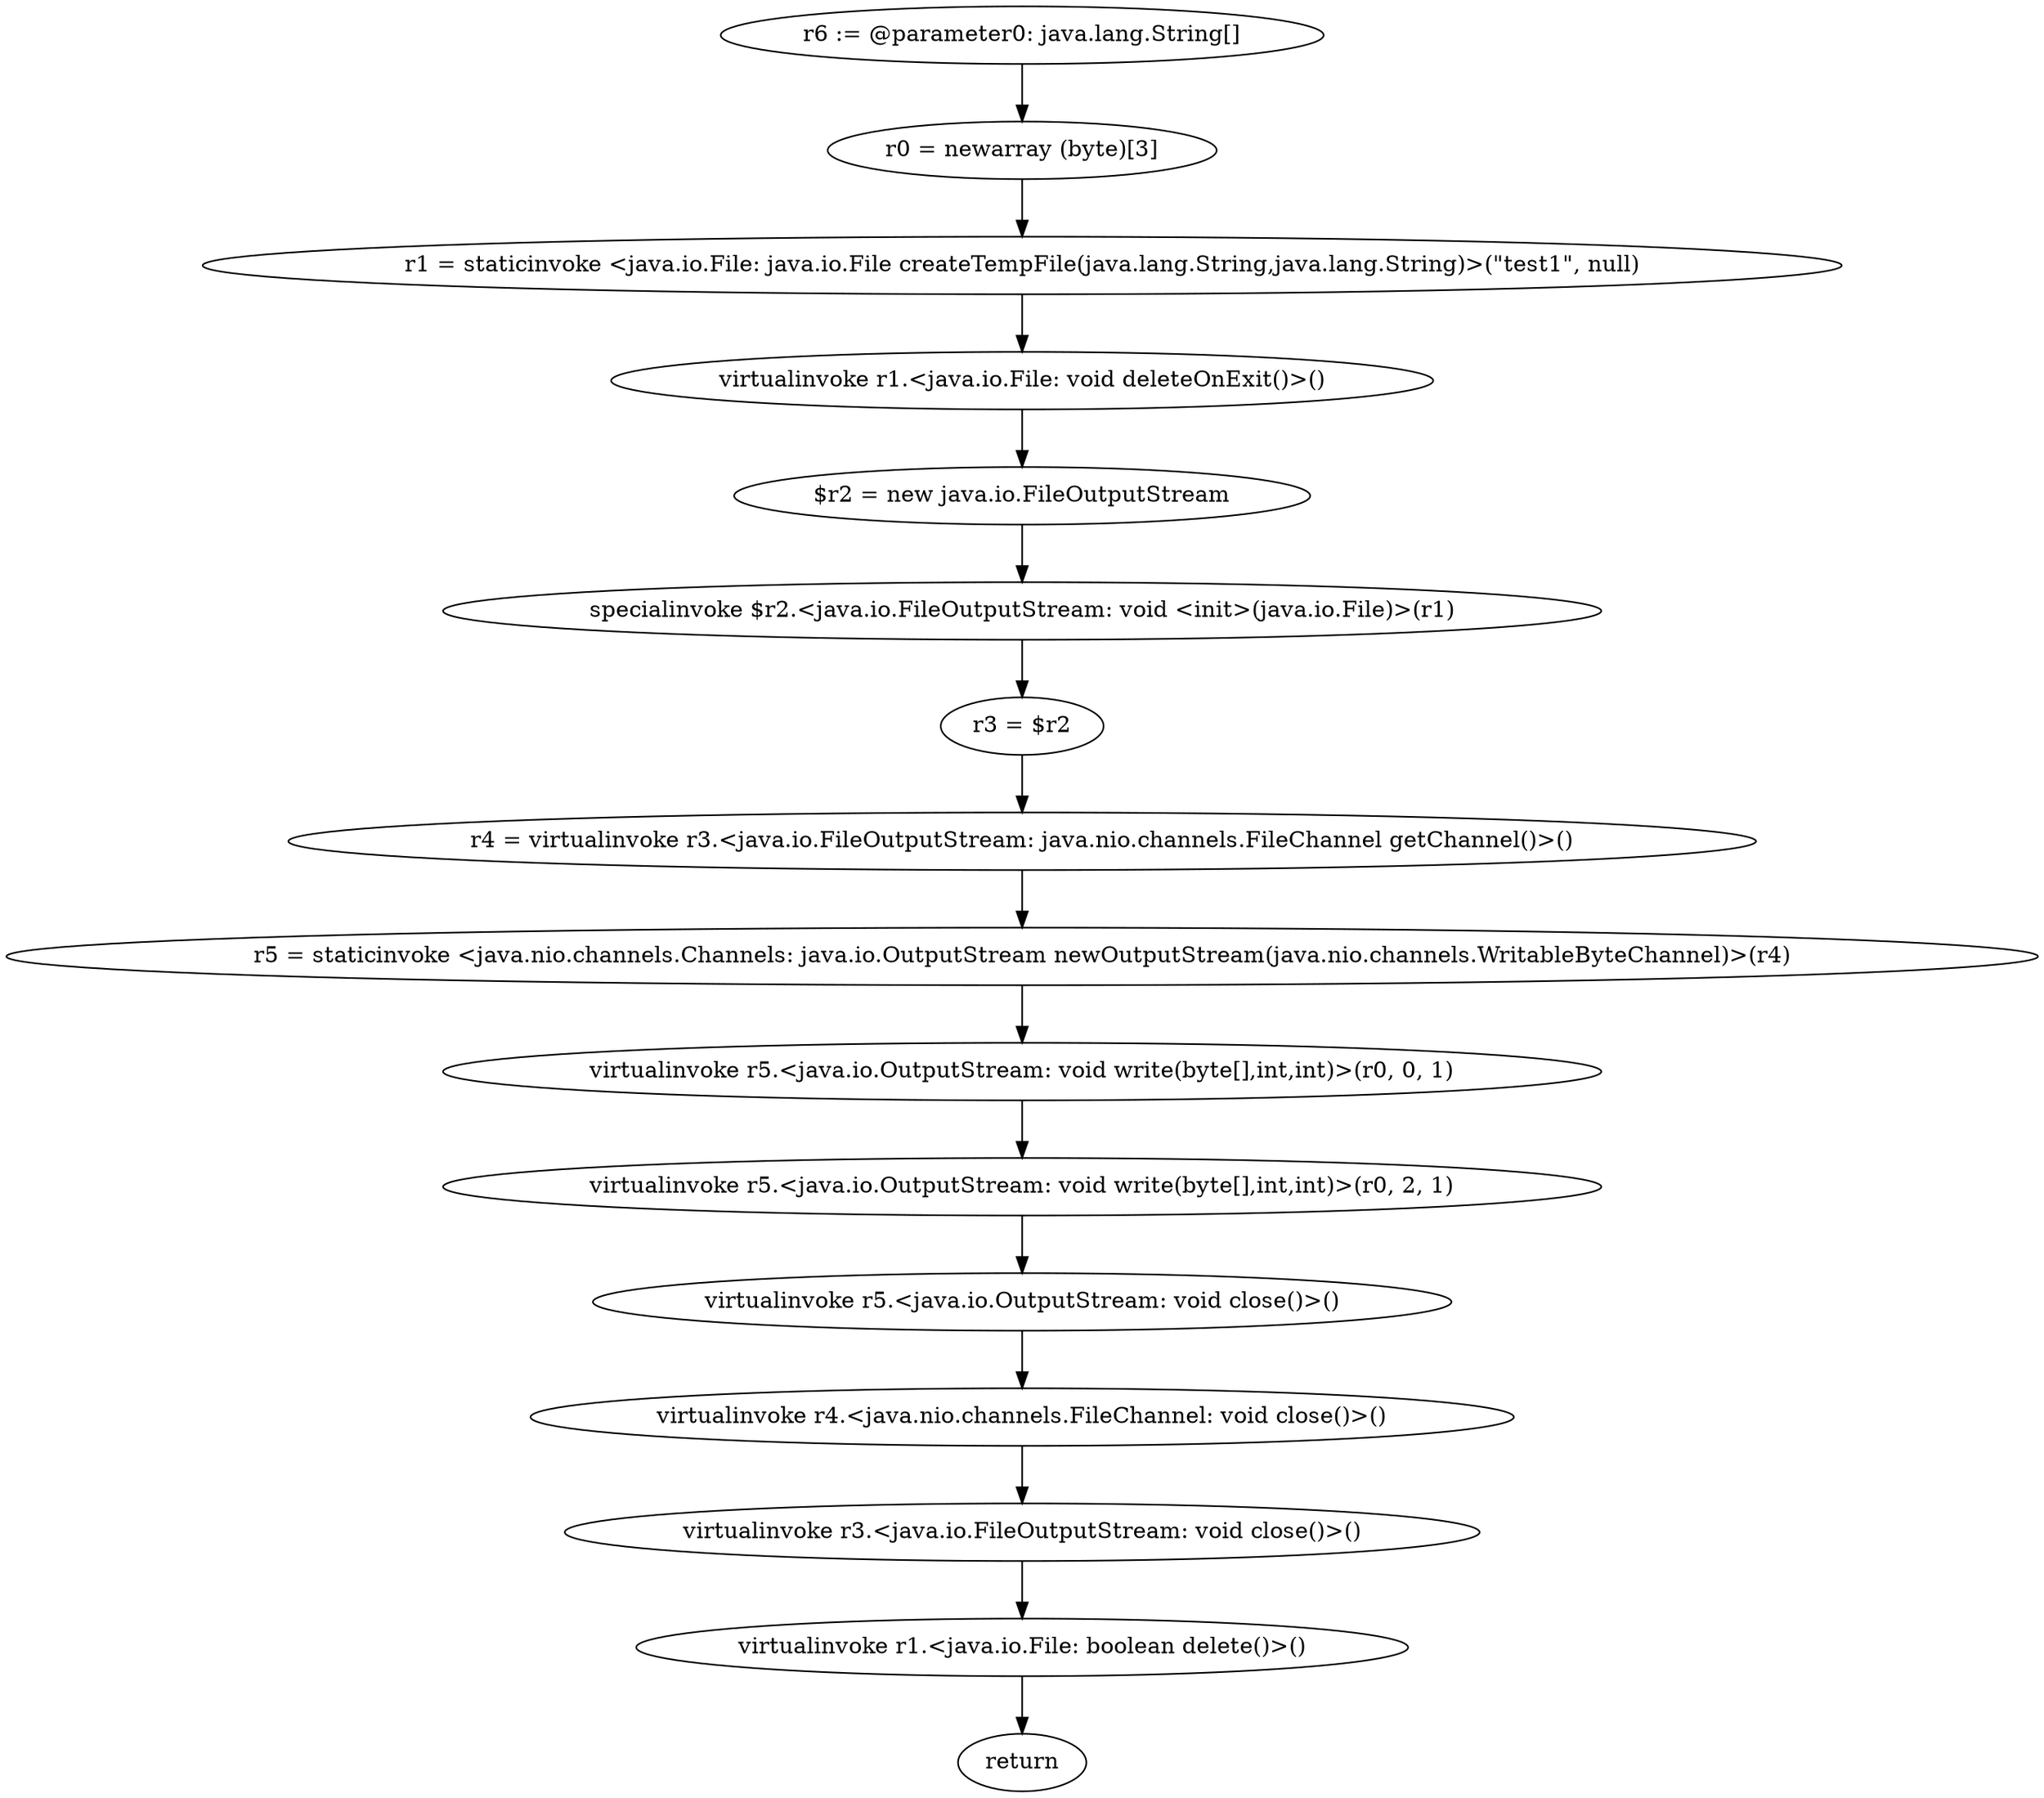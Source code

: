 digraph "unitGraph" {
    "r6 := @parameter0: java.lang.String[]"
    "r0 = newarray (byte)[3]"
    "r1 = staticinvoke <java.io.File: java.io.File createTempFile(java.lang.String,java.lang.String)>(\"test1\", null)"
    "virtualinvoke r1.<java.io.File: void deleteOnExit()>()"
    "$r2 = new java.io.FileOutputStream"
    "specialinvoke $r2.<java.io.FileOutputStream: void <init>(java.io.File)>(r1)"
    "r3 = $r2"
    "r4 = virtualinvoke r3.<java.io.FileOutputStream: java.nio.channels.FileChannel getChannel()>()"
    "r5 = staticinvoke <java.nio.channels.Channels: java.io.OutputStream newOutputStream(java.nio.channels.WritableByteChannel)>(r4)"
    "virtualinvoke r5.<java.io.OutputStream: void write(byte[],int,int)>(r0, 0, 1)"
    "virtualinvoke r5.<java.io.OutputStream: void write(byte[],int,int)>(r0, 2, 1)"
    "virtualinvoke r5.<java.io.OutputStream: void close()>()"
    "virtualinvoke r4.<java.nio.channels.FileChannel: void close()>()"
    "virtualinvoke r3.<java.io.FileOutputStream: void close()>()"
    "virtualinvoke r1.<java.io.File: boolean delete()>()"
    "return"
    "r6 := @parameter0: java.lang.String[]"->"r0 = newarray (byte)[3]";
    "r0 = newarray (byte)[3]"->"r1 = staticinvoke <java.io.File: java.io.File createTempFile(java.lang.String,java.lang.String)>(\"test1\", null)";
    "r1 = staticinvoke <java.io.File: java.io.File createTempFile(java.lang.String,java.lang.String)>(\"test1\", null)"->"virtualinvoke r1.<java.io.File: void deleteOnExit()>()";
    "virtualinvoke r1.<java.io.File: void deleteOnExit()>()"->"$r2 = new java.io.FileOutputStream";
    "$r2 = new java.io.FileOutputStream"->"specialinvoke $r2.<java.io.FileOutputStream: void <init>(java.io.File)>(r1)";
    "specialinvoke $r2.<java.io.FileOutputStream: void <init>(java.io.File)>(r1)"->"r3 = $r2";
    "r3 = $r2"->"r4 = virtualinvoke r3.<java.io.FileOutputStream: java.nio.channels.FileChannel getChannel()>()";
    "r4 = virtualinvoke r3.<java.io.FileOutputStream: java.nio.channels.FileChannel getChannel()>()"->"r5 = staticinvoke <java.nio.channels.Channels: java.io.OutputStream newOutputStream(java.nio.channels.WritableByteChannel)>(r4)";
    "r5 = staticinvoke <java.nio.channels.Channels: java.io.OutputStream newOutputStream(java.nio.channels.WritableByteChannel)>(r4)"->"virtualinvoke r5.<java.io.OutputStream: void write(byte[],int,int)>(r0, 0, 1)";
    "virtualinvoke r5.<java.io.OutputStream: void write(byte[],int,int)>(r0, 0, 1)"->"virtualinvoke r5.<java.io.OutputStream: void write(byte[],int,int)>(r0, 2, 1)";
    "virtualinvoke r5.<java.io.OutputStream: void write(byte[],int,int)>(r0, 2, 1)"->"virtualinvoke r5.<java.io.OutputStream: void close()>()";
    "virtualinvoke r5.<java.io.OutputStream: void close()>()"->"virtualinvoke r4.<java.nio.channels.FileChannel: void close()>()";
    "virtualinvoke r4.<java.nio.channels.FileChannel: void close()>()"->"virtualinvoke r3.<java.io.FileOutputStream: void close()>()";
    "virtualinvoke r3.<java.io.FileOutputStream: void close()>()"->"virtualinvoke r1.<java.io.File: boolean delete()>()";
    "virtualinvoke r1.<java.io.File: boolean delete()>()"->"return";
}
